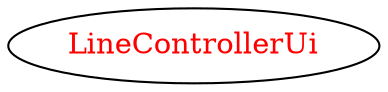 digraph dependencyGraph {
 concentrate=true;
 ranksep="2.0";
 rankdir="LR"; 
 splines="ortho";
"LineControllerUi" [fontcolor="red"];
}